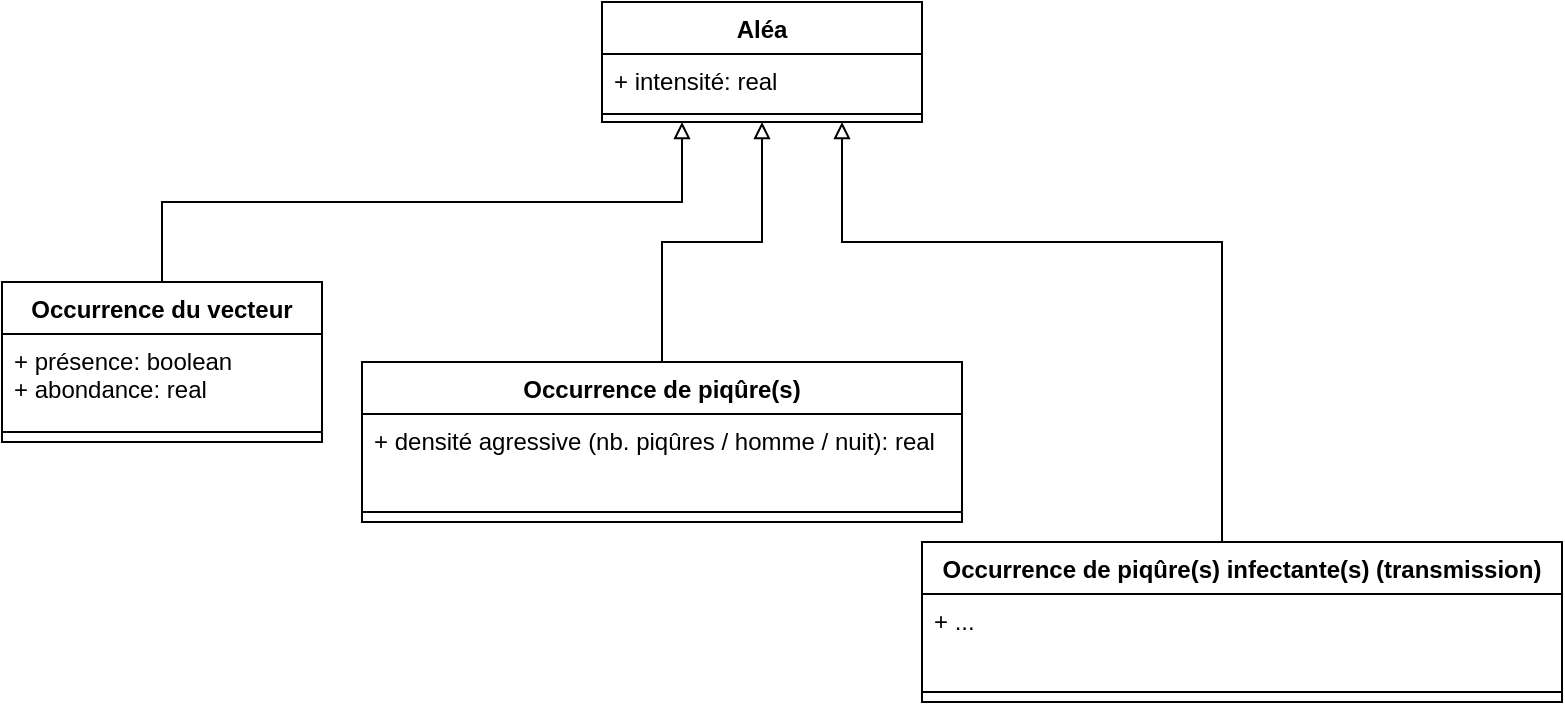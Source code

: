 <mxfile version="18.0.5" type="github">
  <diagram id="EmsCurQrUrid60hmx3Mn" name="Page-1">
    <mxGraphModel dx="1355" dy="777" grid="1" gridSize="10" guides="1" tooltips="1" connect="1" arrows="1" fold="1" page="1" pageScale="1" pageWidth="827" pageHeight="1169" math="0" shadow="0">
      <root>
        <mxCell id="0" />
        <mxCell id="1" parent="0" />
        <mxCell id="EE0eZUk-QuzYK7TAEIGd-1" value="Aléa" style="swimlane;fontStyle=1;align=center;verticalAlign=top;childLayout=stackLayout;horizontal=1;startSize=26;horizontalStack=0;resizeParent=1;resizeParentMax=0;resizeLast=0;collapsible=1;marginBottom=0;" vertex="1" parent="1">
          <mxGeometry x="330" y="160" width="160" height="60" as="geometry" />
        </mxCell>
        <mxCell id="EE0eZUk-QuzYK7TAEIGd-2" value="+ intensité: real" style="text;strokeColor=none;fillColor=none;align=left;verticalAlign=top;spacingLeft=4;spacingRight=4;overflow=hidden;rotatable=0;points=[[0,0.5],[1,0.5]];portConstraint=eastwest;" vertex="1" parent="EE0eZUk-QuzYK7TAEIGd-1">
          <mxGeometry y="26" width="160" height="26" as="geometry" />
        </mxCell>
        <mxCell id="EE0eZUk-QuzYK7TAEIGd-3" value="" style="line;strokeWidth=1;fillColor=none;align=left;verticalAlign=middle;spacingTop=-1;spacingLeft=3;spacingRight=3;rotatable=0;labelPosition=right;points=[];portConstraint=eastwest;" vertex="1" parent="EE0eZUk-QuzYK7TAEIGd-1">
          <mxGeometry y="52" width="160" height="8" as="geometry" />
        </mxCell>
        <mxCell id="EE0eZUk-QuzYK7TAEIGd-15" style="edgeStyle=orthogonalEdgeStyle;rounded=0;orthogonalLoop=1;jettySize=auto;html=1;exitX=0.5;exitY=0;exitDx=0;exitDy=0;entryX=0.25;entryY=1;entryDx=0;entryDy=0;endArrow=block;endFill=0;" edge="1" parent="1" source="EE0eZUk-QuzYK7TAEIGd-5" target="EE0eZUk-QuzYK7TAEIGd-1">
          <mxGeometry relative="1" as="geometry" />
        </mxCell>
        <mxCell id="EE0eZUk-QuzYK7TAEIGd-5" value="Occurrence du vecteur" style="swimlane;fontStyle=1;align=center;verticalAlign=top;childLayout=stackLayout;horizontal=1;startSize=26;horizontalStack=0;resizeParent=1;resizeParentMax=0;resizeLast=0;collapsible=1;marginBottom=0;" vertex="1" parent="1">
          <mxGeometry x="30" y="300" width="160" height="80" as="geometry" />
        </mxCell>
        <mxCell id="EE0eZUk-QuzYK7TAEIGd-6" value="+ présence: boolean&#xa;+ abondance: real" style="text;strokeColor=none;fillColor=none;align=left;verticalAlign=top;spacingLeft=4;spacingRight=4;overflow=hidden;rotatable=0;points=[[0,0.5],[1,0.5]];portConstraint=eastwest;" vertex="1" parent="EE0eZUk-QuzYK7TAEIGd-5">
          <mxGeometry y="26" width="160" height="44" as="geometry" />
        </mxCell>
        <mxCell id="EE0eZUk-QuzYK7TAEIGd-7" value="" style="line;strokeWidth=1;fillColor=none;align=left;verticalAlign=middle;spacingTop=-1;spacingLeft=3;spacingRight=3;rotatable=0;labelPosition=right;points=[];portConstraint=eastwest;" vertex="1" parent="EE0eZUk-QuzYK7TAEIGd-5">
          <mxGeometry y="70" width="160" height="10" as="geometry" />
        </mxCell>
        <mxCell id="EE0eZUk-QuzYK7TAEIGd-16" style="edgeStyle=orthogonalEdgeStyle;rounded=0;orthogonalLoop=1;jettySize=auto;html=1;exitX=0.5;exitY=0;exitDx=0;exitDy=0;entryX=0.5;entryY=1;entryDx=0;entryDy=0;endArrow=block;endFill=0;" edge="1" parent="1" source="EE0eZUk-QuzYK7TAEIGd-9" target="EE0eZUk-QuzYK7TAEIGd-1">
          <mxGeometry relative="1" as="geometry" />
        </mxCell>
        <mxCell id="EE0eZUk-QuzYK7TAEIGd-9" value="Occurrence de piqûre(s)" style="swimlane;fontStyle=1;align=center;verticalAlign=top;childLayout=stackLayout;horizontal=1;startSize=26;horizontalStack=0;resizeParent=1;resizeParentMax=0;resizeLast=0;collapsible=1;marginBottom=0;" vertex="1" parent="1">
          <mxGeometry x="210" y="340" width="300" height="80" as="geometry" />
        </mxCell>
        <mxCell id="EE0eZUk-QuzYK7TAEIGd-10" value="+ densité agressive (nb. piqûres / homme / nuit): real" style="text;strokeColor=none;fillColor=none;align=left;verticalAlign=top;spacingLeft=4;spacingRight=4;overflow=hidden;rotatable=0;points=[[0,0.5],[1,0.5]];portConstraint=eastwest;" vertex="1" parent="EE0eZUk-QuzYK7TAEIGd-9">
          <mxGeometry y="26" width="300" height="44" as="geometry" />
        </mxCell>
        <mxCell id="EE0eZUk-QuzYK7TAEIGd-11" value="" style="line;strokeWidth=1;fillColor=none;align=left;verticalAlign=middle;spacingTop=-1;spacingLeft=3;spacingRight=3;rotatable=0;labelPosition=right;points=[];portConstraint=eastwest;" vertex="1" parent="EE0eZUk-QuzYK7TAEIGd-9">
          <mxGeometry y="70" width="300" height="10" as="geometry" />
        </mxCell>
        <mxCell id="EE0eZUk-QuzYK7TAEIGd-17" style="edgeStyle=orthogonalEdgeStyle;rounded=0;orthogonalLoop=1;jettySize=auto;html=1;exitX=0.5;exitY=0;exitDx=0;exitDy=0;entryX=0.75;entryY=1;entryDx=0;entryDy=0;endArrow=block;endFill=0;" edge="1" parent="1" source="EE0eZUk-QuzYK7TAEIGd-12" target="EE0eZUk-QuzYK7TAEIGd-1">
          <mxGeometry relative="1" as="geometry">
            <Array as="points">
              <mxPoint x="640" y="280" />
              <mxPoint x="450" y="280" />
            </Array>
          </mxGeometry>
        </mxCell>
        <mxCell id="EE0eZUk-QuzYK7TAEIGd-12" value="Occurrence de piqûre(s) infectante(s) (transmission)" style="swimlane;fontStyle=1;align=center;verticalAlign=top;childLayout=stackLayout;horizontal=1;startSize=26;horizontalStack=0;resizeParent=1;resizeParentMax=0;resizeLast=0;collapsible=1;marginBottom=0;" vertex="1" parent="1">
          <mxGeometry x="490" y="430" width="320" height="80" as="geometry" />
        </mxCell>
        <mxCell id="EE0eZUk-QuzYK7TAEIGd-13" value="+ ..." style="text;strokeColor=none;fillColor=none;align=left;verticalAlign=top;spacingLeft=4;spacingRight=4;overflow=hidden;rotatable=0;points=[[0,0.5],[1,0.5]];portConstraint=eastwest;" vertex="1" parent="EE0eZUk-QuzYK7TAEIGd-12">
          <mxGeometry y="26" width="320" height="44" as="geometry" />
        </mxCell>
        <mxCell id="EE0eZUk-QuzYK7TAEIGd-14" value="" style="line;strokeWidth=1;fillColor=none;align=left;verticalAlign=middle;spacingTop=-1;spacingLeft=3;spacingRight=3;rotatable=0;labelPosition=right;points=[];portConstraint=eastwest;" vertex="1" parent="EE0eZUk-QuzYK7TAEIGd-12">
          <mxGeometry y="70" width="320" height="10" as="geometry" />
        </mxCell>
      </root>
    </mxGraphModel>
  </diagram>
</mxfile>
